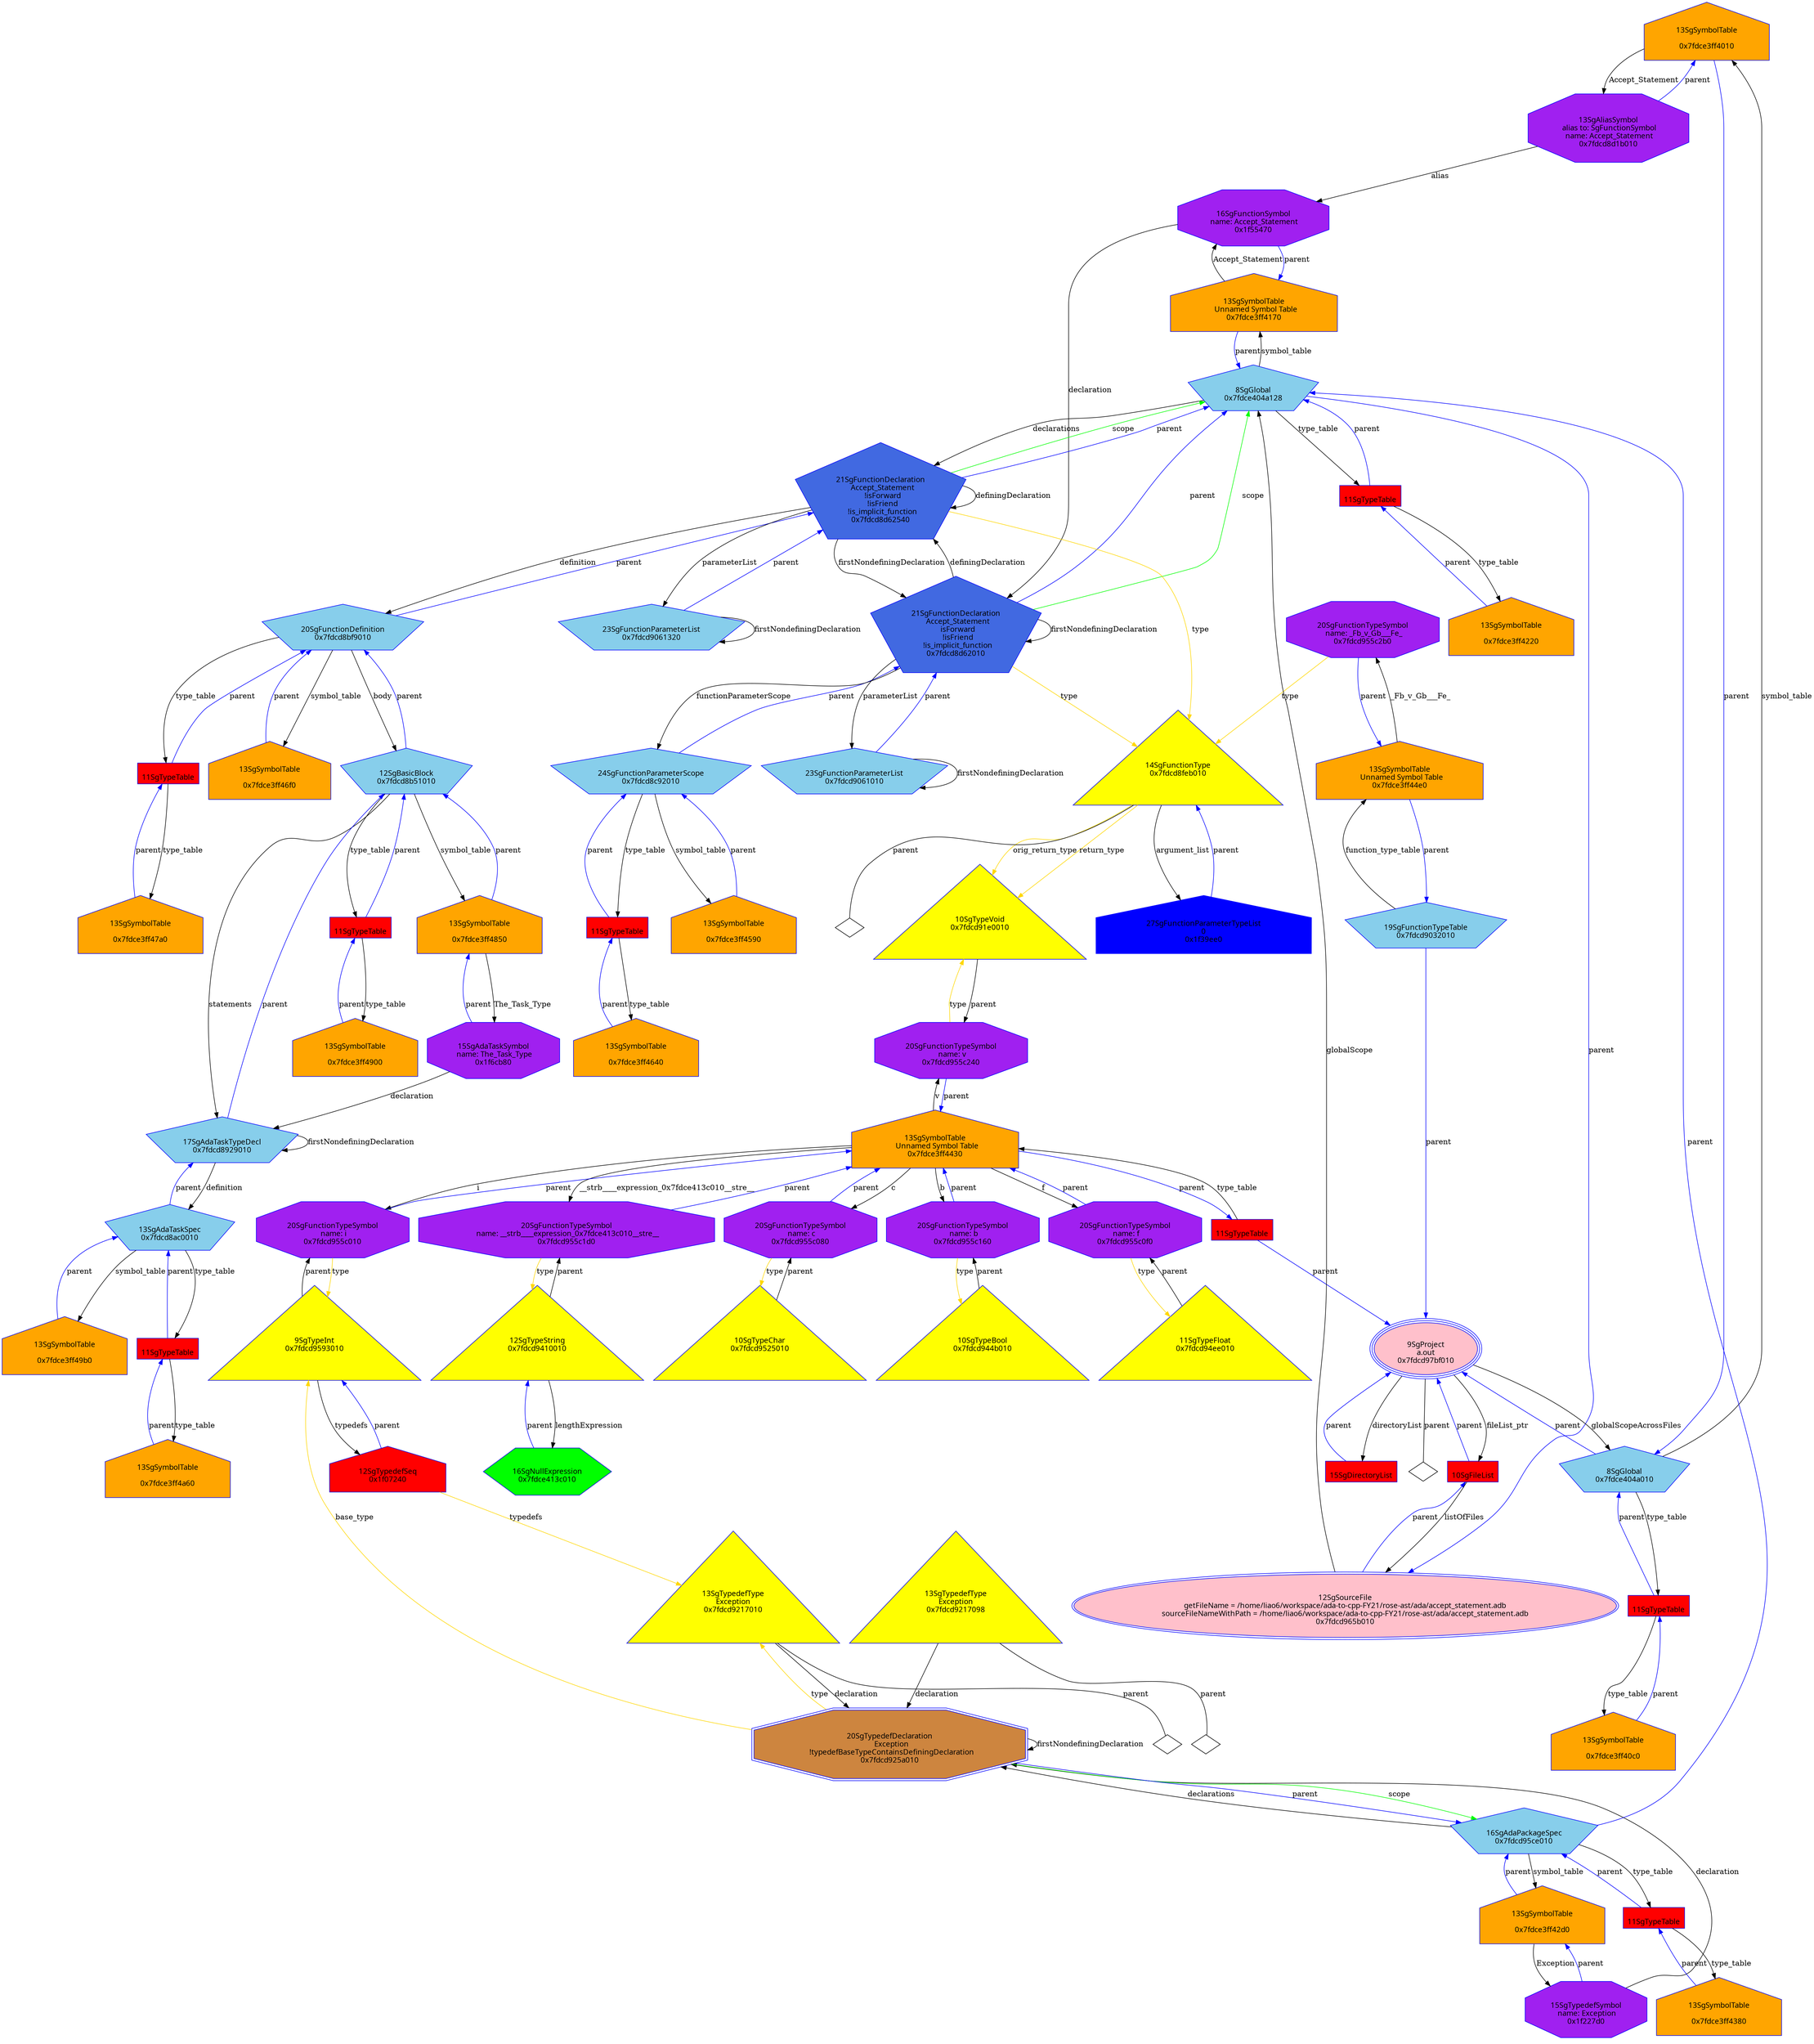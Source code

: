digraph "Gaccept_statement.adb.dot" {
"0x7fdce3ff4010"[label="\n13SgSymbolTable\n  \n  0x7fdce3ff4010  " shape=house,regular=0,URL="\N",tooltip="more info at \N",sides=5,peripheries=1,color="blue",fillcolor=orange,fontname="7x13bold",fontcolor=black,style=filled];
"0x7fdce3ff4010" -> "0x7fdcd8d1b010"[label="Accept_Statement" dir=forward ];
"0x7fdce3ff4010" -> "0x7fdce404a010"[label="parent" color="blue" dir=forward ];
"0x7fdce3ff40c0"[label="\n13SgSymbolTable\n  \n  0x7fdce3ff40c0  " shape=house,regular=0,URL="\N",tooltip="more info at \N",sides=5,peripheries=1,color="blue",fillcolor=orange,fontname="7x13bold",fontcolor=black,style=filled];
"0x7fdce3ff40c0" -> "0x1e64a00"[label="parent" color="blue" dir=forward ];
"0x7fdce3ff4170"[label="\n13SgSymbolTable\n  Unnamed Symbol Table\n  0x7fdce3ff4170  " shape=house,regular=0,URL="\N",tooltip="more info at \N",sides=5,peripheries=1,color="blue",fillcolor=orange,fontname="7x13bold",fontcolor=black,style=filled];
"0x7fdce3ff4170" -> "0x1f55470"[label="Accept_Statement" dir=forward ];
"0x7fdce3ff4170" -> "0x7fdce404a128"[label="parent" color="blue" dir=forward ];
"0x7fdce3ff4220"[label="\n13SgSymbolTable\n  \n  0x7fdce3ff4220  " shape=house,regular=0,URL="\N",tooltip="more info at \N",sides=5,peripheries=1,color="blue",fillcolor=orange,fontname="7x13bold",fontcolor=black,style=filled];
"0x7fdce3ff4220" -> "0x1e64a28"[label="parent" color="blue" dir=forward ];
"0x7fdce3ff42d0"[label="\n13SgSymbolTable\n  \n  0x7fdce3ff42d0  " shape=house,regular=0,URL="\N",tooltip="more info at \N",sides=5,peripheries=1,color="blue",fillcolor=orange,fontname="7x13bold",fontcolor=black,style=filled];
"0x7fdce3ff42d0" -> "0x1f227d0"[label="Exception" dir=forward ];
"0x7fdce3ff42d0" -> "0x7fdcd95ce010"[label="parent" color="blue" dir=forward ];
"0x7fdce3ff4380"[label="\n13SgSymbolTable\n  \n  0x7fdce3ff4380  " shape=house,regular=0,URL="\N",tooltip="more info at \N",sides=5,peripheries=1,color="blue",fillcolor=orange,fontname="7x13bold",fontcolor=black,style=filled];
"0x7fdce3ff4380" -> "0x1e64a50"[label="parent" color="blue" dir=forward ];
"0x7fdce3ff4430"[label="\n13SgSymbolTable\n  Unnamed Symbol Table\n  0x7fdce3ff4430  " shape=house,regular=0,URL="\N",tooltip="more info at \N",sides=5,peripheries=1,color="blue",fillcolor=orange,fontname="7x13bold",fontcolor=black,style=filled];
"0x7fdce3ff4430" -> "0x7fdcd955c240"[label="v" dir=forward ];
"0x7fdce3ff4430" -> "0x7fdcd955c1d0"[label="__strb____expression_0x7fdce413c010__stre__" dir=forward ];
"0x7fdce3ff4430" -> "0x7fdcd955c160"[label="b" dir=forward ];
"0x7fdce3ff4430" -> "0x7fdcd955c0f0"[label="f" dir=forward ];
"0x7fdce3ff4430" -> "0x7fdcd955c080"[label="c" dir=forward ];
"0x7fdce3ff4430" -> "0x7fdcd955c010"[label="i" dir=forward ];
"0x7fdce3ff4430" -> "0x1e64a78"[label="parent" color="blue" dir=forward ];
"0x7fdce3ff44e0"[label="\n13SgSymbolTable\n  Unnamed Symbol Table\n  0x7fdce3ff44e0  " shape=house,regular=0,URL="\N",tooltip="more info at \N",sides=5,peripheries=1,color="blue",fillcolor=orange,fontname="7x13bold",fontcolor=black,style=filled];
"0x7fdce3ff44e0" -> "0x7fdcd955c2b0"[label="_Fb_v_Gb___Fe_" dir=forward ];
"0x7fdce3ff44e0" -> "0x7fdcd9032010"[label="parent" color="blue" dir=forward ];
"0x7fdce3ff4590"[label="\n13SgSymbolTable\n  \n  0x7fdce3ff4590  " shape=house,regular=0,URL="\N",tooltip="more info at \N",sides=5,peripheries=1,color="blue",fillcolor=orange,fontname="7x13bold",fontcolor=black,style=filled];
"0x7fdce3ff4590" -> "0x7fdcd8c92010"[label="parent" color="blue" dir=forward ];
"0x7fdce3ff4640"[label="\n13SgSymbolTable\n  \n  0x7fdce3ff4640  " shape=house,regular=0,URL="\N",tooltip="more info at \N",sides=5,peripheries=1,color="blue",fillcolor=orange,fontname="7x13bold",fontcolor=black,style=filled];
"0x7fdce3ff4640" -> "0x1e64aa0"[label="parent" color="blue" dir=forward ];
"0x7fdce3ff46f0"[label="\n13SgSymbolTable\n  \n  0x7fdce3ff46f0  " shape=house,regular=0,URL="\N",tooltip="more info at \N",sides=5,peripheries=1,color="blue",fillcolor=orange,fontname="7x13bold",fontcolor=black,style=filled];
"0x7fdce3ff46f0" -> "0x7fdcd8bf9010"[label="parent" color="blue" dir=forward ];
"0x7fdce3ff47a0"[label="\n13SgSymbolTable\n  \n  0x7fdce3ff47a0  " shape=house,regular=0,URL="\N",tooltip="more info at \N",sides=5,peripheries=1,color="blue",fillcolor=orange,fontname="7x13bold",fontcolor=black,style=filled];
"0x7fdce3ff47a0" -> "0x1e64ac8"[label="parent" color="blue" dir=forward ];
"0x7fdce3ff4850"[label="\n13SgSymbolTable\n  \n  0x7fdce3ff4850  " shape=house,regular=0,URL="\N",tooltip="more info at \N",sides=5,peripheries=1,color="blue",fillcolor=orange,fontname="7x13bold",fontcolor=black,style=filled];
"0x7fdce3ff4850" -> "0x1f6cb80"[label="The_Task_Type" dir=forward ];
"0x7fdce3ff4850" -> "0x7fdcd8b51010"[label="parent" color="blue" dir=forward ];
"0x7fdce3ff4900"[label="\n13SgSymbolTable\n  \n  0x7fdce3ff4900  " shape=house,regular=0,URL="\N",tooltip="more info at \N",sides=5,peripheries=1,color="blue",fillcolor=orange,fontname="7x13bold",fontcolor=black,style=filled];
"0x7fdce3ff4900" -> "0x1e64af0"[label="parent" color="blue" dir=forward ];
"0x7fdce3ff49b0"[label="\n13SgSymbolTable\n  \n  0x7fdce3ff49b0  " shape=house,regular=0,URL="\N",tooltip="more info at \N",sides=5,peripheries=1,color="blue",fillcolor=orange,fontname="7x13bold",fontcolor=black,style=filled];
"0x7fdce3ff49b0" -> "0x7fdcd8ac0010"[label="parent" color="blue" dir=forward ];
"0x7fdce3ff4a60"[label="\n13SgSymbolTable\n  \n  0x7fdce3ff4a60  " shape=house,regular=0,URL="\N",tooltip="more info at \N",sides=5,peripheries=1,color="blue",fillcolor=orange,fontname="7x13bold",fontcolor=black,style=filled];
"0x7fdce3ff4a60" -> "0x1e64b18"[label="parent" color="blue" dir=forward ];
"0x7fdcd965b010"[label="\n12SgSourceFile\n  getFileName = /home/liao6/workspace/ada-to-cpp-FY21/rose-ast/ada/accept_statement.adb  \n  sourceFileNameWithPath = /home/liao6/workspace/ada-to-cpp-FY21/rose-ast/ada/accept_statement.adb  \n  0x7fdcd965b010  " shape=ellipse,regular=0,URL="\N",tooltip="more info at \N",sides=5,peripheries=2,color="blue",fillcolor=pink,fontname="7x13bold",fontcolor=black,style=filled];
"0x7fdcd965b010" -> "0x7fdce404a128"[label="globalScope" dir=forward ];
"0x7fdcd965b010" -> "0x1e29f80"[label="parent" color="blue" dir=forward ];
"0x1e29f80"[label="\n10SgFileList" shape=polygon,regular=0,URL="\N",tooltip="more info at \N",sides=4,peripheries=1,color="blue",fillcolor=red,fontname="7x13bold",fontcolor=black,style=filled];
"0x1e29f80" -> "0x7fdcd965b010"[label="listOfFiles" dir=forward ];
"0x1e29f80" -> "0x7fdcd97bf010"[label="parent" color="blue" dir=forward ];
"0x1e49390"[label="\n15SgDirectoryList" shape=polygon,regular=0,URL="\N",tooltip="more info at \N",sides=4,peripheries=1,color="blue",fillcolor=red,fontname="7x13bold",fontcolor=black,style=filled];
"0x1e49390" -> "0x7fdcd97bf010"[label="parent" color="blue" dir=forward ];
"0x7fdcd97bf010"[label="\n9SgProject\n  a.out  \n  0x7fdcd97bf010  " shape=ellipse,regular=0,URL="\N",tooltip="more info at \N",sides=5,peripheries=3,color="blue",fillcolor=pink,fontname="7x13bold",fontcolor=black,style=filled];
"0x7fdcd97bf010" -> "0x1e29f80"[label="fileList_ptr" dir=forward ];
"0x7fdcd97bf010" -> "0x1e49390"[label="directoryList" dir=forward ];
"0x7fdcd97bf010" -> "0x7fdce404a010"[label="globalScopeAcrossFiles" dir=forward ];
"0x7fdcd97bf010" -> "0x7fdcd97bf010__parent__null"[label="parent" dir=none ];
"0x7fdcd97bf010__parent__null"[label="" shape=diamond ];
"0x1f07240"[label="\n12SgTypedefSeq\n  0x1f07240  " shape=house,regular=0,URL="\N",tooltip="more info at \N",sides=5,peripheries=1,color="blue",fillcolor=red,fontname="7x13bold",fontcolor=black,style=filled];
"0x1f07240" -> "0x7fdcd9217010"[label="typedefs" color="gold1" dir=forward ];
"0x1f07240" -> "0x7fdcd9593010"[label="parent" color="blue" dir=forward ];
"0x1f39ee0"[label="\n27SgFunctionParameterTypeList\n  0  \n  0x1f39ee0  " shape=house,regular=0,URL="\N",tooltip="more info at \N",sides=5,peripheries=1,color="blue",fillcolor=blue,fontname="7x13bold",fontcolor=black,style=filled];
"0x1f39ee0" -> "0x7fdcd8feb010"[label="parent" color="blue" dir=forward ];
"0x1e64a00"[label="\n11SgTypeTable" shape=polygon,regular=0,URL="\N",tooltip="more info at \N",sides=4,peripheries=1,color="blue",fillcolor=red,fontname="7x13bold",fontcolor=black,style=filled];
"0x1e64a00" -> "0x7fdce3ff40c0"[label="type_table" dir=forward ];
"0x1e64a00" -> "0x7fdce404a010"[label="parent" color="blue" dir=forward ];
"0x1e64a28"[label="\n11SgTypeTable" shape=polygon,regular=0,URL="\N",tooltip="more info at \N",sides=4,peripheries=1,color="blue",fillcolor=red,fontname="7x13bold",fontcolor=black,style=filled];
"0x1e64a28" -> "0x7fdce3ff4220"[label="type_table" dir=forward ];
"0x1e64a28" -> "0x7fdce404a128"[label="parent" color="blue" dir=forward ];
"0x1e64a50"[label="\n11SgTypeTable" shape=polygon,regular=0,URL="\N",tooltip="more info at \N",sides=4,peripheries=1,color="blue",fillcolor=red,fontname="7x13bold",fontcolor=black,style=filled];
"0x1e64a50" -> "0x7fdce3ff4380"[label="type_table" dir=forward ];
"0x1e64a50" -> "0x7fdcd95ce010"[label="parent" color="blue" dir=forward ];
"0x1e64a78"[label="\n11SgTypeTable" shape=polygon,regular=0,URL="\N",tooltip="more info at \N",sides=4,peripheries=1,color="blue",fillcolor=red,fontname="7x13bold",fontcolor=black,style=filled];
"0x1e64a78" -> "0x7fdce3ff4430"[label="type_table" dir=forward ];
"0x1e64a78" -> "0x7fdcd97bf010"[label="parent" color="blue" dir=forward ];
"0x1e64aa0"[label="\n11SgTypeTable" shape=polygon,regular=0,URL="\N",tooltip="more info at \N",sides=4,peripheries=1,color="blue",fillcolor=red,fontname="7x13bold",fontcolor=black,style=filled];
"0x1e64aa0" -> "0x7fdce3ff4640"[label="type_table" dir=forward ];
"0x1e64aa0" -> "0x7fdcd8c92010"[label="parent" color="blue" dir=forward ];
"0x1e64ac8"[label="\n11SgTypeTable" shape=polygon,regular=0,URL="\N",tooltip="more info at \N",sides=4,peripheries=1,color="blue",fillcolor=red,fontname="7x13bold",fontcolor=black,style=filled];
"0x1e64ac8" -> "0x7fdce3ff47a0"[label="type_table" dir=forward ];
"0x1e64ac8" -> "0x7fdcd8bf9010"[label="parent" color="blue" dir=forward ];
"0x1e64af0"[label="\n11SgTypeTable" shape=polygon,regular=0,URL="\N",tooltip="more info at \N",sides=4,peripheries=1,color="blue",fillcolor=red,fontname="7x13bold",fontcolor=black,style=filled];
"0x1e64af0" -> "0x7fdce3ff4900"[label="type_table" dir=forward ];
"0x1e64af0" -> "0x7fdcd8b51010"[label="parent" color="blue" dir=forward ];
"0x1e64b18"[label="\n11SgTypeTable" shape=polygon,regular=0,URL="\N",tooltip="more info at \N",sides=4,peripheries=1,color="blue",fillcolor=red,fontname="7x13bold",fontcolor=black,style=filled];
"0x1e64b18" -> "0x7fdce3ff4a60"[label="type_table" dir=forward ];
"0x1e64b18" -> "0x7fdcd8ac0010"[label="parent" color="blue" dir=forward ];
"0x7fdcd9525010"[label="\n10SgTypeChar\n  0x7fdcd9525010  \n   \n   " shape=polygon,regular=0,URL="\N",tooltip="more info at \N",sides=3,peripheries=1,color="blue",fillcolor=yellow,fontname="7x13bold",fontcolor=black,style=filled];
"0x7fdcd9525010" -> "0x7fdcd955c080"[label="parent" dir=forward ];
"0x7fdcd9593010"[label="\n9SgTypeInt\n  0x7fdcd9593010  \n   \n   " shape=polygon,regular=0,URL="\N",tooltip="more info at \N",sides=3,peripheries=1,color="blue",fillcolor=yellow,fontname="7x13bold",fontcolor=black,style=filled];
"0x7fdcd9593010" -> "0x1f07240"[label="typedefs" dir=forward ];
"0x7fdcd9593010" -> "0x7fdcd955c010"[label="parent" dir=forward ];
"0x7fdcd91e0010"[label="\n10SgTypeVoid\n  0x7fdcd91e0010  \n   \n   " shape=polygon,regular=0,URL="\N",tooltip="more info at \N",sides=3,peripheries=1,color="blue",fillcolor=yellow,fontname="7x13bold",fontcolor=black,style=filled];
"0x7fdcd91e0010" -> "0x7fdcd955c240"[label="parent" dir=forward ];
"0x7fdcd94ee010"[label="\n11SgTypeFloat\n  0x7fdcd94ee010  \n   \n   " shape=polygon,regular=0,URL="\N",tooltip="more info at \N",sides=3,peripheries=1,color="blue",fillcolor=yellow,fontname="7x13bold",fontcolor=black,style=filled];
"0x7fdcd94ee010" -> "0x7fdcd955c0f0"[label="parent" dir=forward ];
"0x7fdcd9410010"[label="\n12SgTypeString\n  0x7fdcd9410010  \n   \n   " shape=polygon,regular=0,URL="\N",tooltip="more info at \N",sides=3,peripheries=1,color="blue",fillcolor=yellow,fontname="7x13bold",fontcolor=black,style=filled];
"0x7fdcd9410010" -> "0x7fdce413c010"[label="lengthExpression" dir=forward ];
"0x7fdcd9410010" -> "0x7fdcd955c1d0"[label="parent" dir=forward ];
"0x7fdcd944b010"[label="\n10SgTypeBool\n  0x7fdcd944b010  \n   \n   " shape=polygon,regular=0,URL="\N",tooltip="more info at \N",sides=3,peripheries=1,color="blue",fillcolor=yellow,fontname="7x13bold",fontcolor=black,style=filled];
"0x7fdcd944b010" -> "0x7fdcd955c160"[label="parent" dir=forward ];
"0x7fdcd9217010"[label="\n13SgTypedefType\nException\n  0x7fdcd9217010  \n   \n   " shape=polygon,regular=0,URL="\N",tooltip="more info at \N",sides=3,peripheries=1,color="blue",fillcolor=yellow,fontname="7x13bold",fontcolor=black,style=filled];
"0x7fdcd9217010" -> "0x7fdcd925a010"[label="declaration" dir=forward ];
"0x7fdcd9217010" -> "0x7fdcd9217010__parent__null"[label="parent" dir=none ];
"0x7fdcd9217010__parent__null"[label="" shape=diamond ];
"0x7fdcd9217098"[label="\n13SgTypedefType\nException\n  0x7fdcd9217098  \n   \n   " shape=polygon,regular=0,URL="\N",tooltip="more info at \N",sides=3,peripheries=1,color="blue",fillcolor=yellow,fontname="7x13bold",fontcolor=black,style=filled];
"0x7fdcd9217098" -> "0x7fdcd925a010"[label="declaration" dir=forward ];
"0x7fdcd9217098" -> "0x7fdcd9217098__parent__null"[label="parent" dir=none ];
"0x7fdcd9217098__parent__null"[label="" shape=diamond ];
"0x7fdcd8feb010"[label="\n14SgFunctionType\n  0x7fdcd8feb010  \n   \n   " shape=polygon,regular=0,URL="\N",tooltip="more info at \N",sides=3,peripheries=1,color="blue",fillcolor=yellow,fontname="7x13bold",fontcolor=black,style=filled];
"0x7fdcd8feb010" -> "0x7fdcd91e0010"[label="return_type" color="gold1" dir=forward ];
"0x7fdcd8feb010" -> "0x7fdcd91e0010"[label="orig_return_type" color="gold1" dir=forward ];
"0x7fdcd8feb010" -> "0x1f39ee0"[label="argument_list" dir=forward ];
"0x7fdcd8feb010" -> "0x7fdcd8feb010__parent__null"[label="parent" dir=none ];
"0x7fdcd8feb010__parent__null"[label="" shape=diamond ];
"0x7fdcd9061010"[label="\n23SgFunctionParameterList\n  0x7fdcd9061010  " shape=polygon,regular=0,URL="\N",tooltip="more info at \N",sides=5,peripheries=1,color="blue",fillcolor=skyblue,fontname="7x13bold",fontcolor=black,style=filled];
"0x7fdcd9061010" -> "0x7fdcd9061010"[label="firstNondefiningDeclaration" dir=forward ];
"0x7fdcd9061010" -> "0x7fdcd8d62010"[label="parent" color="blue" dir=forward ];
"0x7fdcd9061320"[label="\n23SgFunctionParameterList\n  0x7fdcd9061320  " shape=polygon,regular=0,URL="\N",tooltip="more info at \N",sides=5,peripheries=1,color="blue",fillcolor=skyblue,fontname="7x13bold",fontcolor=black,style=filled];
"0x7fdcd9061320" -> "0x7fdcd9061320"[label="firstNondefiningDeclaration" dir=forward ];
"0x7fdcd9061320" -> "0x7fdcd8d62540"[label="parent" color="blue" dir=forward ];
"0x7fdcd8b51010"[label="\n12SgBasicBlock\n  0x7fdcd8b51010  " shape=polygon,regular=0,URL="\N",tooltip="more info at \N",sides=5,peripheries=1,color="blue",fillcolor=skyblue,fontname="7x13bold",fontcolor=black,style=filled];
"0x7fdcd8b51010" -> "0x7fdcd8929010"[label="statements" dir=forward ];
"0x7fdcd8b51010" -> "0x7fdce3ff4850"[label="symbol_table" dir=forward ];
"0x7fdcd8b51010" -> "0x1e64af0"[label="type_table" dir=forward ];
"0x7fdcd8b51010" -> "0x7fdcd8bf9010"[label="parent" color="blue" dir=forward ];
"0x7fdce404a010"[label="\n8SgGlobal\n  0x7fdce404a010  " shape=polygon,regular=0,URL="\N",tooltip="more info at \N",sides=5,peripheries=1,color="blue",fillcolor=skyblue,fontname="7x13bold",fontcolor=black,style=filled];
"0x7fdce404a010" -> "0x7fdce3ff4010"[label="symbol_table" dir=forward ];
"0x7fdce404a010" -> "0x1e64a00"[label="type_table" dir=forward ];
"0x7fdce404a010" -> "0x7fdcd97bf010"[label="parent" color="blue" dir=forward ];
"0x7fdce404a128"[label="\n8SgGlobal\n  0x7fdce404a128  " shape=polygon,regular=0,URL="\N",tooltip="more info at \N",sides=5,peripheries=1,color="blue",fillcolor=skyblue,fontname="7x13bold",fontcolor=black,style=filled];
"0x7fdce404a128" -> "0x7fdcd8d62540"[label="declarations" dir=forward ];
"0x7fdce404a128" -> "0x7fdce3ff4170"[label="symbol_table" dir=forward ];
"0x7fdce404a128" -> "0x1e64a28"[label="type_table" dir=forward ];
"0x7fdce404a128" -> "0x7fdcd965b010"[label="parent" color="blue" dir=forward ];
"0x7fdcd8c92010"[label="\n24SgFunctionParameterScope\n  0x7fdcd8c92010  " shape=polygon,regular=0,URL="\N",tooltip="more info at \N",sides=5,peripheries=1,color="blue",fillcolor=skyblue,fontname="7x13bold",fontcolor=black,style=filled];
"0x7fdcd8c92010" -> "0x7fdce3ff4590"[label="symbol_table" dir=forward ];
"0x7fdcd8c92010" -> "0x1e64aa0"[label="type_table" dir=forward ];
"0x7fdcd8c92010" -> "0x7fdcd8d62010"[label="parent" color="blue" dir=forward ];
"0x7fdcd9032010"[label="\n19SgFunctionTypeTable\n  0x7fdcd9032010  " shape=polygon,regular=0,URL="\N",tooltip="more info at \N",sides=5,peripheries=1,color="blue",fillcolor=skyblue,fontname="7x13bold",fontcolor=black,style=filled];
"0x7fdcd9032010" -> "0x7fdce3ff44e0"[label="function_type_table" dir=forward ];
"0x7fdcd9032010" -> "0x7fdcd97bf010"[label="parent" color="blue" dir=forward ];
"0x7fdcd925a010"[label="\n20SgTypedefDeclaration\n  Exception\n  !typedefBaseTypeContainsDefiningDeclaration\n  0x7fdcd925a010  " shape=polygon,regular=0,URL="\N",tooltip="more info at \N",sides=8,peripheries=2,color="blue",fillcolor=peru,fontname="7x13bold",fontcolor=black,style=filled];
"0x7fdcd925a010" -> "0x7fdcd9593010"[label="base_type" color="gold1" dir=forward ];
"0x7fdcd925a010" -> "0x7fdcd9217010"[label="type" color="gold1" dir=forward ];
"0x7fdcd925a010" -> "0x7fdcd95ce010"[label="scope" color="green" dir=forward ];
"0x7fdcd925a010" -> "0x7fdcd925a010"[label="firstNondefiningDeclaration" dir=forward ];
"0x7fdcd925a010" -> "0x7fdcd95ce010"[label="parent" color="blue" dir=forward ];
"0x7fdcd8bf9010"[label="\n20SgFunctionDefinition\n  0x7fdcd8bf9010  " shape=polygon,regular=0,URL="\N",tooltip="more info at \N",sides=5,peripheries=1,color="blue",fillcolor=skyblue,fontname="7x13bold",fontcolor=black,style=filled];
"0x7fdcd8bf9010" -> "0x7fdcd8b51010"[label="body" dir=forward ];
"0x7fdcd8bf9010" -> "0x7fdce3ff46f0"[label="symbol_table" dir=forward ];
"0x7fdcd8bf9010" -> "0x1e64ac8"[label="type_table" dir=forward ];
"0x7fdcd8bf9010" -> "0x7fdcd8d62540"[label="parent" color="blue" dir=forward ];
"0x7fdcd95ce010"[label="\n16SgAdaPackageSpec\n  0x7fdcd95ce010  " shape=polygon,regular=0,URL="\N",tooltip="more info at \N",sides=5,peripheries=1,color="blue",fillcolor=skyblue,fontname="7x13bold",fontcolor=black,style=filled];
"0x7fdcd95ce010" -> "0x7fdcd925a010"[label="declarations" dir=forward ];
"0x7fdcd95ce010" -> "0x7fdce3ff42d0"[label="symbol_table" dir=forward ];
"0x7fdcd95ce010" -> "0x1e64a50"[label="type_table" dir=forward ];
"0x7fdcd95ce010" -> "0x7fdce404a128"[label="parent" color="blue" dir=forward ];
"0x7fdcd8ac0010"[label="\n13SgAdaTaskSpec\n  0x7fdcd8ac0010  " shape=polygon,regular=0,URL="\N",tooltip="more info at \N",sides=5,peripheries=1,color="blue",fillcolor=skyblue,fontname="7x13bold",fontcolor=black,style=filled];
"0x7fdcd8ac0010" -> "0x7fdce3ff49b0"[label="symbol_table" dir=forward ];
"0x7fdcd8ac0010" -> "0x1e64b18"[label="type_table" dir=forward ];
"0x7fdcd8ac0010" -> "0x7fdcd8929010"[label="parent" color="blue" dir=forward ];
"0x7fdcd8d62010"[label="\n21SgFunctionDeclaration\n  Accept_Statement\n  isForward\n  !isFriend\n  !is_implicit_function\n  0x7fdcd8d62010  " shape=polygon,regular=0,URL="\N",tooltip="more info at \N",sides=5,peripheries=1,color="blue",fillcolor=royalblue,fontname="7x13bold",fontcolor=black,style=filled];
"0x7fdcd8d62010" -> "0x7fdcd9061010"[label="parameterList" dir=forward ];
"0x7fdcd8d62010" -> "0x7fdcd8feb010"[label="type" color="gold1" dir=forward ];
"0x7fdcd8d62010" -> "0x7fdce404a128"[label="scope" color="green" dir=forward ];
"0x7fdcd8d62010" -> "0x7fdcd8c92010"[label="functionParameterScope" dir=forward ];
"0x7fdcd8d62010" -> "0x7fdcd8d62540"[label="definingDeclaration" dir=forward ];
"0x7fdcd8d62010" -> "0x7fdcd8d62010"[label="firstNondefiningDeclaration" dir=forward ];
"0x7fdcd8d62010" -> "0x7fdce404a128"[label="parent" color="blue" dir=forward ];
"0x7fdcd8d62540"[label="\n21SgFunctionDeclaration\n  Accept_Statement\n  !isForward\n  !isFriend\n  !is_implicit_function\n  0x7fdcd8d62540  " shape=polygon,regular=0,URL="\N",tooltip="more info at \N",sides=5,peripheries=1,color="blue",fillcolor=royalblue,fontname="7x13bold",fontcolor=black,style=filled];
"0x7fdcd8d62540" -> "0x7fdcd9061320"[label="parameterList" dir=forward ];
"0x7fdcd8d62540" -> "0x7fdcd8feb010"[label="type" color="gold1" dir=forward ];
"0x7fdcd8d62540" -> "0x7fdcd8bf9010"[label="definition" dir=forward ];
"0x7fdcd8d62540" -> "0x7fdce404a128"[label="scope" color="green" dir=forward ];
"0x7fdcd8d62540" -> "0x7fdcd8d62540"[label="definingDeclaration" dir=forward ];
"0x7fdcd8d62540" -> "0x7fdcd8d62010"[label="firstNondefiningDeclaration" dir=forward ];
"0x7fdcd8d62540" -> "0x7fdce404a128"[label="parent" color="blue" dir=forward ];
"0x7fdcd8929010"[label="\n17SgAdaTaskTypeDecl\n  0x7fdcd8929010  " shape=polygon,regular=0,URL="\N",tooltip="more info at \N",sides=5,peripheries=1,color="blue",fillcolor=skyblue,fontname="7x13bold",fontcolor=black,style=filled];
"0x7fdcd8929010" -> "0x7fdcd8ac0010"[label="definition" dir=forward ];
"0x7fdcd8929010" -> "0x7fdcd8929010"[label="firstNondefiningDeclaration" dir=forward ];
"0x7fdcd8929010" -> "0x7fdcd8b51010"[label="parent" color="blue" dir=forward ];
"0x7fdce413c010"[label="\n16SgNullExpression\n  0x7fdce413c010  " shape=polygon,regular=0,URL="\N",tooltip="more info at \N",sides=6,peripheries=1,color="blue",fillcolor=green,fontname="7x13bold",fontcolor=black,style=filled];
"0x7fdce413c010" -> "0x7fdcd9410010"[label="parent" color="blue" dir=forward ];
"0x7fdcd955c010"[label="\n20SgFunctionTypeSymbol\n name: i\n  0x7fdcd955c010  " shape=polygon,regular=0,URL="\N",tooltip="more info at \N",sides=8,peripheries=1,color="blue",fillcolor=purple,fontname="7x13bold",fontcolor=black,style=filled];
"0x7fdcd955c010" -> "0x7fdcd9593010"[label="type" color="gold1" dir=forward ];
"0x7fdcd955c010" -> "0x7fdce3ff4430"[label="parent" color="blue" dir=forward ];
"0x7fdcd955c080"[label="\n20SgFunctionTypeSymbol\n name: c\n  0x7fdcd955c080  " shape=polygon,regular=0,URL="\N",tooltip="more info at \N",sides=8,peripheries=1,color="blue",fillcolor=purple,fontname="7x13bold",fontcolor=black,style=filled];
"0x7fdcd955c080" -> "0x7fdcd9525010"[label="type" color="gold1" dir=forward ];
"0x7fdcd955c080" -> "0x7fdce3ff4430"[label="parent" color="blue" dir=forward ];
"0x7fdcd955c0f0"[label="\n20SgFunctionTypeSymbol\n name: f\n  0x7fdcd955c0f0  " shape=polygon,regular=0,URL="\N",tooltip="more info at \N",sides=8,peripheries=1,color="blue",fillcolor=purple,fontname="7x13bold",fontcolor=black,style=filled];
"0x7fdcd955c0f0" -> "0x7fdcd94ee010"[label="type" color="gold1" dir=forward ];
"0x7fdcd955c0f0" -> "0x7fdce3ff4430"[label="parent" color="blue" dir=forward ];
"0x7fdcd955c160"[label="\n20SgFunctionTypeSymbol\n name: b\n  0x7fdcd955c160  " shape=polygon,regular=0,URL="\N",tooltip="more info at \N",sides=8,peripheries=1,color="blue",fillcolor=purple,fontname="7x13bold",fontcolor=black,style=filled];
"0x7fdcd955c160" -> "0x7fdcd944b010"[label="type" color="gold1" dir=forward ];
"0x7fdcd955c160" -> "0x7fdce3ff4430"[label="parent" color="blue" dir=forward ];
"0x7fdcd955c1d0"[label="\n20SgFunctionTypeSymbol\n name: __strb____expression_0x7fdce413c010__stre__\n  0x7fdcd955c1d0  " shape=polygon,regular=0,URL="\N",tooltip="more info at \N",sides=8,peripheries=1,color="blue",fillcolor=purple,fontname="7x13bold",fontcolor=black,style=filled];
"0x7fdcd955c1d0" -> "0x7fdcd9410010"[label="type" color="gold1" dir=forward ];
"0x7fdcd955c1d0" -> "0x7fdce3ff4430"[label="parent" color="blue" dir=forward ];
"0x7fdcd955c240"[label="\n20SgFunctionTypeSymbol\n name: v\n  0x7fdcd955c240  " shape=polygon,regular=0,URL="\N",tooltip="more info at \N",sides=8,peripheries=1,color="blue",fillcolor=purple,fontname="7x13bold",fontcolor=black,style=filled];
"0x7fdcd955c240" -> "0x7fdcd91e0010"[label="type" color="gold1" dir=forward ];
"0x7fdcd955c240" -> "0x7fdce3ff4430"[label="parent" color="blue" dir=forward ];
"0x7fdcd955c2b0"[label="\n20SgFunctionTypeSymbol\n name: _Fb_v_Gb___Fe_\n  0x7fdcd955c2b0  " shape=polygon,regular=0,URL="\N",tooltip="more info at \N",sides=8,peripheries=1,color="blue",fillcolor=purple,fontname="7x13bold",fontcolor=black,style=filled];
"0x7fdcd955c2b0" -> "0x7fdcd8feb010"[label="type" color="gold1" dir=forward ];
"0x7fdcd955c2b0" -> "0x7fdce3ff44e0"[label="parent" color="blue" dir=forward ];
"0x1f227d0"[label="\n15SgTypedefSymbol\n name: Exception\n  0x1f227d0  " shape=polygon,regular=0,URL="\N",tooltip="more info at \N",sides=8,peripheries=1,color="blue",fillcolor=purple,fontname="7x13bold",fontcolor=black,style=filled];
"0x1f227d0" -> "0x7fdcd925a010"[label="declaration" dir=forward ];
"0x1f227d0" -> "0x7fdce3ff42d0"[label="parent" color="blue" dir=forward ];
"0x1f55470"[label="\n16SgFunctionSymbol\n name: Accept_Statement\n  0x1f55470  " shape=polygon,regular=0,URL="\N",tooltip="more info at \N",sides=8,peripheries=1,color="blue",fillcolor=purple,fontname="7x13bold",fontcolor=black,style=filled];
"0x1f55470" -> "0x7fdcd8d62010"[label="declaration" dir=forward ];
"0x1f55470" -> "0x7fdce3ff4170"[label="parent" color="blue" dir=forward ];
"0x7fdcd8d1b010"[label="\n13SgAliasSymbol\n alias to: SgFunctionSymbol\n name: Accept_Statement\n  0x7fdcd8d1b010  " shape=polygon,regular=0,URL="\N",tooltip="more info at \N",sides=8,peripheries=1,color="blue",fillcolor=purple,fontname="7x13bold",fontcolor=black,style=filled];
"0x7fdcd8d1b010" -> "0x1f55470"[label="alias" dir=forward ];
"0x7fdcd8d1b010" -> "0x7fdce3ff4010"[label="parent" color="blue" dir=forward ];
"0x1f6cb80"[label="\n15SgAdaTaskSymbol\n name: The_Task_Type\n  0x1f6cb80  " shape=polygon,regular=0,URL="\N",tooltip="more info at \N",sides=8,peripheries=1,color="blue",fillcolor=purple,fontname="7x13bold",fontcolor=black,style=filled];
"0x1f6cb80" -> "0x7fdcd8929010"[label="declaration" dir=forward ];
"0x1f6cb80" -> "0x7fdce3ff4850"[label="parent" color="blue" dir=forward ];
}
